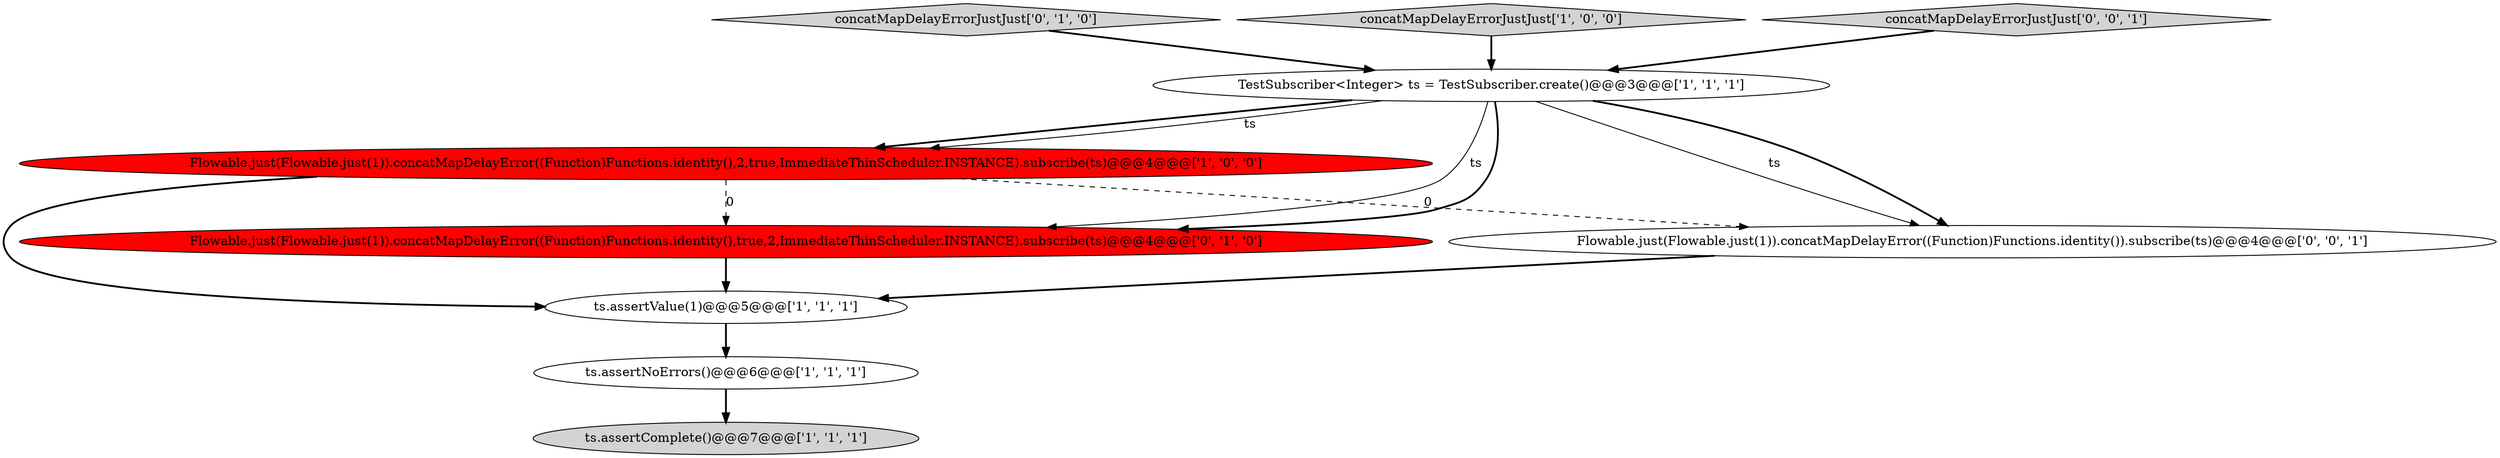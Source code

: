 digraph {
5 [style = filled, label = "Flowable.just(Flowable.just(1)).concatMapDelayError((Function)Functions.identity(),2,true,ImmediateThinScheduler.INSTANCE).subscribe(ts)@@@4@@@['1', '0', '0']", fillcolor = red, shape = ellipse image = "AAA1AAABBB1BBB"];
6 [style = filled, label = "concatMapDelayErrorJustJust['0', '1', '0']", fillcolor = lightgray, shape = diamond image = "AAA0AAABBB2BBB"];
2 [style = filled, label = "concatMapDelayErrorJustJust['1', '0', '0']", fillcolor = lightgray, shape = diamond image = "AAA0AAABBB1BBB"];
3 [style = filled, label = "ts.assertValue(1)@@@5@@@['1', '1', '1']", fillcolor = white, shape = ellipse image = "AAA0AAABBB1BBB"];
4 [style = filled, label = "ts.assertComplete()@@@7@@@['1', '1', '1']", fillcolor = lightgray, shape = ellipse image = "AAA0AAABBB1BBB"];
1 [style = filled, label = "TestSubscriber<Integer> ts = TestSubscriber.create()@@@3@@@['1', '1', '1']", fillcolor = white, shape = ellipse image = "AAA0AAABBB1BBB"];
7 [style = filled, label = "Flowable.just(Flowable.just(1)).concatMapDelayError((Function)Functions.identity(),true,2,ImmediateThinScheduler.INSTANCE).subscribe(ts)@@@4@@@['0', '1', '0']", fillcolor = red, shape = ellipse image = "AAA1AAABBB2BBB"];
0 [style = filled, label = "ts.assertNoErrors()@@@6@@@['1', '1', '1']", fillcolor = white, shape = ellipse image = "AAA0AAABBB1BBB"];
9 [style = filled, label = "concatMapDelayErrorJustJust['0', '0', '1']", fillcolor = lightgray, shape = diamond image = "AAA0AAABBB3BBB"];
8 [style = filled, label = "Flowable.just(Flowable.just(1)).concatMapDelayError((Function)Functions.identity()).subscribe(ts)@@@4@@@['0', '0', '1']", fillcolor = white, shape = ellipse image = "AAA0AAABBB3BBB"];
1->5 [style = bold, label=""];
5->3 [style = bold, label=""];
5->8 [style = dashed, label="0"];
6->1 [style = bold, label=""];
1->8 [style = solid, label="ts"];
1->8 [style = bold, label=""];
1->5 [style = solid, label="ts"];
9->1 [style = bold, label=""];
5->7 [style = dashed, label="0"];
1->7 [style = solid, label="ts"];
0->4 [style = bold, label=""];
1->7 [style = bold, label=""];
2->1 [style = bold, label=""];
7->3 [style = bold, label=""];
3->0 [style = bold, label=""];
8->3 [style = bold, label=""];
}

